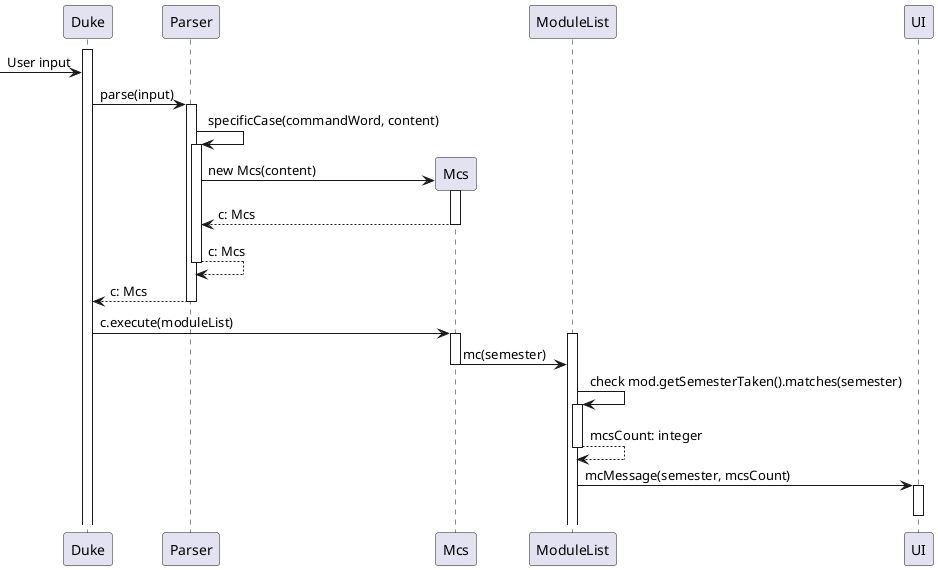 'https://plantuml.com/sequence-diagram

@startuml
activate Duke
[-> Duke: User input
Duke -> Parser: parse(input)
activate Parser
Parser -> Parser: specificCase(commandWord, content)
activate Parser
create Mcs
Parser -> Mcs: new Mcs(content)
activate Mcs
return c: Mcs
return c: Mcs
return c: Mcs
deactivate Parser
Duke -> Mcs: c.execute(moduleList)
activate Mcs
activate ModuleList
Mcs -> ModuleList: mc(semester)
deactivate Mcs
ModuleList -> ModuleList: check mod.getSemesterTaken().matches(semester)
activate ModuleList
return mcsCount: integer
ModuleList -> UI: mcMessage(semester, mcsCount)
activate UI
deactivate UI

@enduml